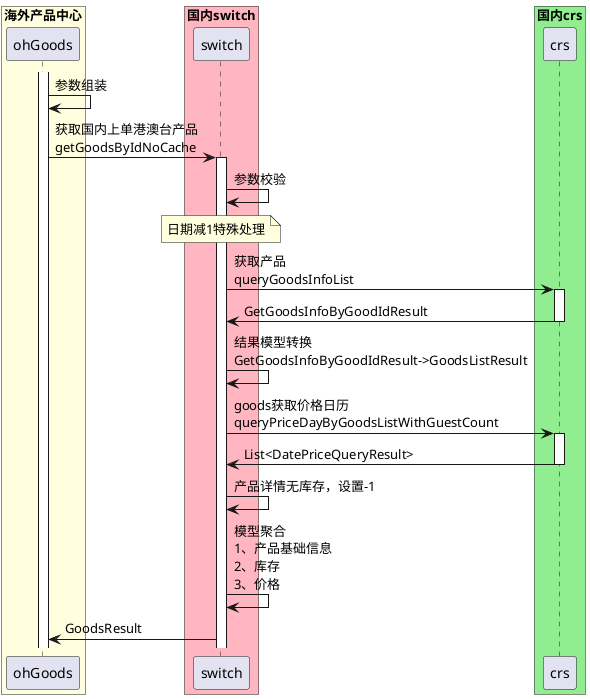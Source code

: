 @startuml

/'定义各个模块'/

box "海外产品中心" #LightYellow
participant ohGoods as ohGoods
end box

box "国内switch" #LightPink
participant switch as switch
end box

box "国内crs" #LightGreen
participant crs as crs
end box


activate ohGoods

ohGoods -> ohGoods:参数组装

ohGoods -> switch:获取国内上单港澳台产品\ngetGoodsByIdNoCache

activate switch
switch -> switch:参数校验

note over of switch
日期减1特殊处理
end note

switch -> crs:获取产品\nqueryGoodsInfoList
activate crs
crs -> switch:GetGoodsInfoByGoodIdResult
deactivate crs

switch -> switch:结果模型转换\nGetGoodsInfoByGoodIdResult->GoodsListResult

switch -> crs:goods获取价格日历\nqueryPriceDayByGoodsListWithGuestCount
activate crs
crs -> switch:List<DatePriceQueryResult>
deactivate crs

switch -> switch:产品详情无库存，设置-1

switch -> switch:模型聚合\n1、产品基础信息\n2、库存\n3、价格

switch -> ohGoods:GoodsResult
@enduml